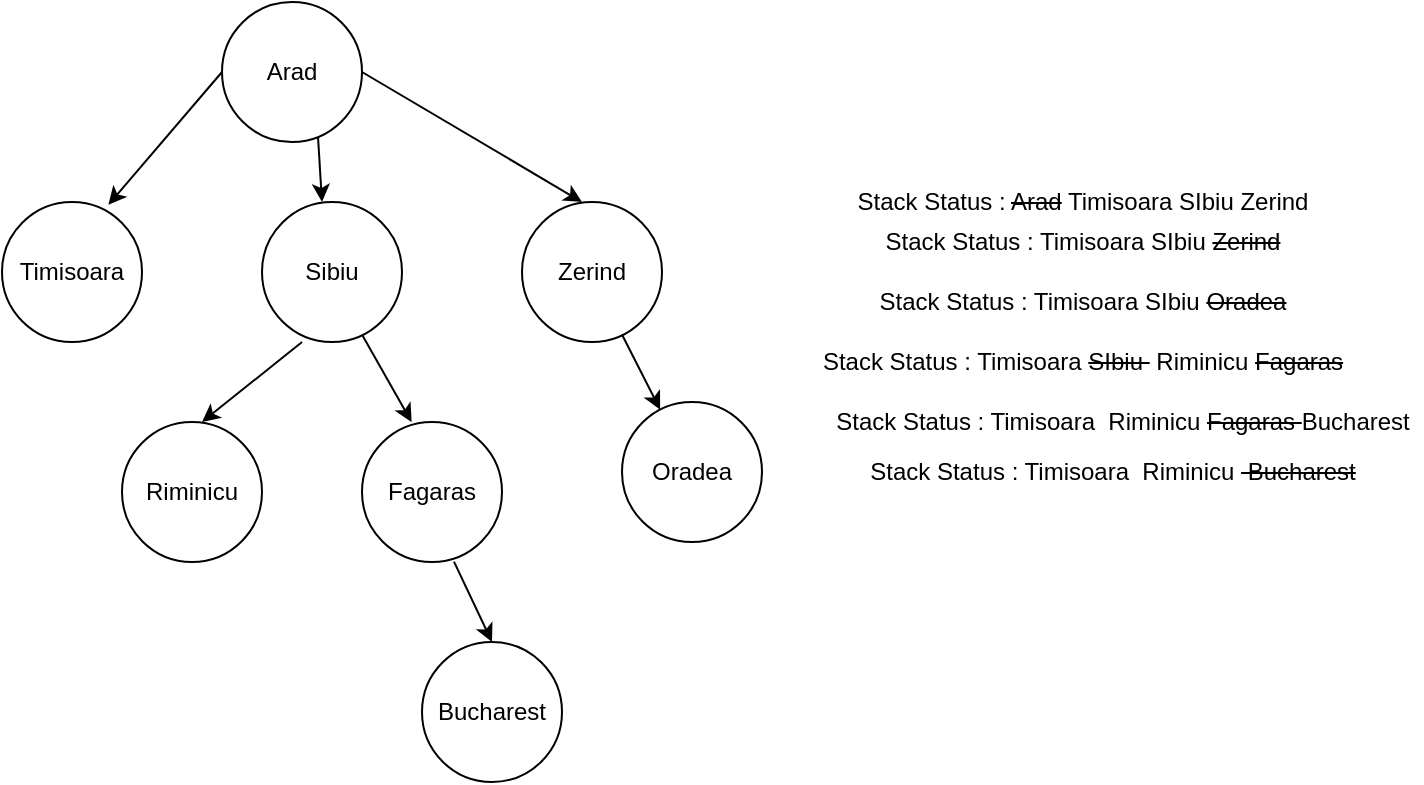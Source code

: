 <mxfile version="15.5.6" type="github">
  <diagram id="0jMNjinNECZjgMlJfiqQ" name="Page-1">
    <mxGraphModel dx="990" dy="571" grid="1" gridSize="10" guides="1" tooltips="1" connect="1" arrows="1" fold="1" page="1" pageScale="1" pageWidth="850" pageHeight="1100" math="0" shadow="0">
      <root>
        <mxCell id="0" />
        <mxCell id="1" parent="0" />
        <mxCell id="H6gcH1cJdx_xmq9Natuc-1" value="Arad" style="ellipse;whiteSpace=wrap;html=1;aspect=fixed;" vertex="1" parent="1">
          <mxGeometry x="370" y="40" width="70" height="70" as="geometry" />
        </mxCell>
        <mxCell id="H6gcH1cJdx_xmq9Natuc-2" value="Timisoara" style="ellipse;whiteSpace=wrap;html=1;aspect=fixed;" vertex="1" parent="1">
          <mxGeometry x="260" y="140" width="70" height="70" as="geometry" />
        </mxCell>
        <mxCell id="H6gcH1cJdx_xmq9Natuc-3" value="Sibiu" style="ellipse;whiteSpace=wrap;html=1;aspect=fixed;" vertex="1" parent="1">
          <mxGeometry x="390" y="140" width="70" height="70" as="geometry" />
        </mxCell>
        <mxCell id="H6gcH1cJdx_xmq9Natuc-4" value="Zerind" style="ellipse;whiteSpace=wrap;html=1;aspect=fixed;" vertex="1" parent="1">
          <mxGeometry x="520" y="140" width="70" height="70" as="geometry" />
        </mxCell>
        <mxCell id="H6gcH1cJdx_xmq9Natuc-5" value="" style="endArrow=classic;html=1;rounded=0;entryX=0.76;entryY=0.02;entryDx=0;entryDy=0;entryPerimeter=0;exitX=0;exitY=0.5;exitDx=0;exitDy=0;" edge="1" parent="1" source="H6gcH1cJdx_xmq9Natuc-1" target="H6gcH1cJdx_xmq9Natuc-2">
          <mxGeometry width="50" height="50" relative="1" as="geometry">
            <mxPoint x="370" y="90" as="sourcePoint" />
            <mxPoint x="320" y="140" as="targetPoint" />
          </mxGeometry>
        </mxCell>
        <mxCell id="H6gcH1cJdx_xmq9Natuc-7" value="" style="endArrow=classic;html=1;rounded=0;entryX=0.76;entryY=0.02;entryDx=0;entryDy=0;entryPerimeter=0;exitX=0.686;exitY=0.969;exitDx=0;exitDy=0;exitPerimeter=0;" edge="1" parent="1" source="H6gcH1cJdx_xmq9Natuc-1">
          <mxGeometry width="50" height="50" relative="1" as="geometry">
            <mxPoint x="476.8" y="73.6" as="sourcePoint" />
            <mxPoint x="420.0" y="140.0" as="targetPoint" />
          </mxGeometry>
        </mxCell>
        <mxCell id="H6gcH1cJdx_xmq9Natuc-8" value="" style="endArrow=classic;html=1;rounded=0;entryX=0.76;entryY=0.02;entryDx=0;entryDy=0;entryPerimeter=0;exitX=1;exitY=0.5;exitDx=0;exitDy=0;" edge="1" parent="1" source="H6gcH1cJdx_xmq9Natuc-1">
          <mxGeometry width="50" height="50" relative="1" as="geometry">
            <mxPoint x="606.8" y="73.6" as="sourcePoint" />
            <mxPoint x="550" y="140.0" as="targetPoint" />
          </mxGeometry>
        </mxCell>
        <mxCell id="H6gcH1cJdx_xmq9Natuc-10" value="Stack Status : &lt;strike&gt;Arad&lt;/strike&gt; Timisoara SIbiu Zerind" style="text;html=1;align=center;verticalAlign=middle;resizable=0;points=[];autosize=1;strokeColor=none;fillColor=none;" vertex="1" parent="1">
          <mxGeometry x="680" y="130" width="240" height="20" as="geometry" />
        </mxCell>
        <mxCell id="H6gcH1cJdx_xmq9Natuc-11" value="Stack Status : Timisoara SIbiu &lt;strike&gt;Zerind&lt;/strike&gt;" style="text;html=1;align=center;verticalAlign=middle;resizable=0;points=[];autosize=1;strokeColor=none;fillColor=none;" vertex="1" parent="1">
          <mxGeometry x="695" y="150" width="210" height="20" as="geometry" />
        </mxCell>
        <mxCell id="H6gcH1cJdx_xmq9Natuc-12" value="Oradea" style="ellipse;whiteSpace=wrap;html=1;aspect=fixed;" vertex="1" parent="1">
          <mxGeometry x="570" y="240" width="70" height="70" as="geometry" />
        </mxCell>
        <mxCell id="H6gcH1cJdx_xmq9Natuc-13" value="" style="endArrow=classic;html=1;rounded=0;exitX=0.714;exitY=0.946;exitDx=0;exitDy=0;exitPerimeter=0;" edge="1" parent="1" source="H6gcH1cJdx_xmq9Natuc-4" target="H6gcH1cJdx_xmq9Natuc-12">
          <mxGeometry width="50" height="50" relative="1" as="geometry">
            <mxPoint x="450" y="270" as="sourcePoint" />
            <mxPoint x="400" y="320" as="targetPoint" />
          </mxGeometry>
        </mxCell>
        <mxCell id="H6gcH1cJdx_xmq9Natuc-14" value="Stack Status : Timisoara SIbiu &lt;strike&gt;Oradea&lt;/strike&gt;" style="text;html=1;align=center;verticalAlign=middle;resizable=0;points=[];autosize=1;strokeColor=none;fillColor=none;" vertex="1" parent="1">
          <mxGeometry x="690" y="180" width="220" height="20" as="geometry" />
        </mxCell>
        <mxCell id="H6gcH1cJdx_xmq9Natuc-15" value="Stack Status : Timisoara &lt;strike&gt;SIbiu&amp;nbsp;&lt;/strike&gt; Riminicu &lt;strike&gt;Fagaras&lt;/strike&gt;" style="text;html=1;align=center;verticalAlign=middle;resizable=0;points=[];autosize=1;strokeColor=none;fillColor=none;" vertex="1" parent="1">
          <mxGeometry x="660" y="210" width="280" height="20" as="geometry" />
        </mxCell>
        <mxCell id="H6gcH1cJdx_xmq9Natuc-16" value="Riminicu" style="ellipse;whiteSpace=wrap;html=1;aspect=fixed;" vertex="1" parent="1">
          <mxGeometry x="320" y="250" width="70" height="70" as="geometry" />
        </mxCell>
        <mxCell id="H6gcH1cJdx_xmq9Natuc-17" value="Fagaras" style="ellipse;whiteSpace=wrap;html=1;aspect=fixed;" vertex="1" parent="1">
          <mxGeometry x="440" y="250" width="70" height="70" as="geometry" />
        </mxCell>
        <mxCell id="H6gcH1cJdx_xmq9Natuc-18" value="" style="endArrow=classic;html=1;rounded=0;exitX=0.286;exitY=1;exitDx=0;exitDy=0;exitPerimeter=0;" edge="1" parent="1" source="H6gcH1cJdx_xmq9Natuc-3">
          <mxGeometry width="50" height="50" relative="1" as="geometry">
            <mxPoint x="410" y="200" as="sourcePoint" />
            <mxPoint x="360" y="250" as="targetPoint" />
          </mxGeometry>
        </mxCell>
        <mxCell id="H6gcH1cJdx_xmq9Natuc-20" value="" style="endArrow=classic;html=1;rounded=0;exitX=0.72;exitY=0.957;exitDx=0;exitDy=0;exitPerimeter=0;" edge="1" parent="1" source="H6gcH1cJdx_xmq9Natuc-3">
          <mxGeometry width="50" height="50" relative="1" as="geometry">
            <mxPoint x="510.0" y="210.21" as="sourcePoint" />
            <mxPoint x="464.81" y="250" as="targetPoint" />
          </mxGeometry>
        </mxCell>
        <mxCell id="H6gcH1cJdx_xmq9Natuc-21" value="Stack Status : Timisoara &amp;nbsp;Riminicu &lt;strike&gt;Fagaras &lt;/strike&gt;Bucharest" style="text;html=1;align=center;verticalAlign=middle;resizable=0;points=[];autosize=1;strokeColor=none;fillColor=none;" vertex="1" parent="1">
          <mxGeometry x="670" y="240" width="300" height="20" as="geometry" />
        </mxCell>
        <mxCell id="H6gcH1cJdx_xmq9Natuc-22" value="Bucharest" style="ellipse;whiteSpace=wrap;html=1;aspect=fixed;" vertex="1" parent="1">
          <mxGeometry x="470" y="360" width="70" height="70" as="geometry" />
        </mxCell>
        <mxCell id="H6gcH1cJdx_xmq9Natuc-23" value="" style="endArrow=classic;html=1;rounded=0;entryX=0.5;entryY=0;entryDx=0;entryDy=0;exitX=0.657;exitY=0.997;exitDx=0;exitDy=0;exitPerimeter=0;" edge="1" parent="1" source="H6gcH1cJdx_xmq9Natuc-17" target="H6gcH1cJdx_xmq9Natuc-22">
          <mxGeometry width="50" height="50" relative="1" as="geometry">
            <mxPoint x="400" y="320" as="sourcePoint" />
            <mxPoint x="450" y="270" as="targetPoint" />
          </mxGeometry>
        </mxCell>
        <mxCell id="H6gcH1cJdx_xmq9Natuc-24" value="Stack Status : Timisoara &amp;nbsp;Riminicu&amp;nbsp;&lt;strike&gt;&amp;nbsp;Bucharest&lt;/strike&gt;" style="text;html=1;align=center;verticalAlign=middle;resizable=0;points=[];autosize=1;strokeColor=none;fillColor=none;" vertex="1" parent="1">
          <mxGeometry x="685" y="265" width="260" height="20" as="geometry" />
        </mxCell>
      </root>
    </mxGraphModel>
  </diagram>
</mxfile>
